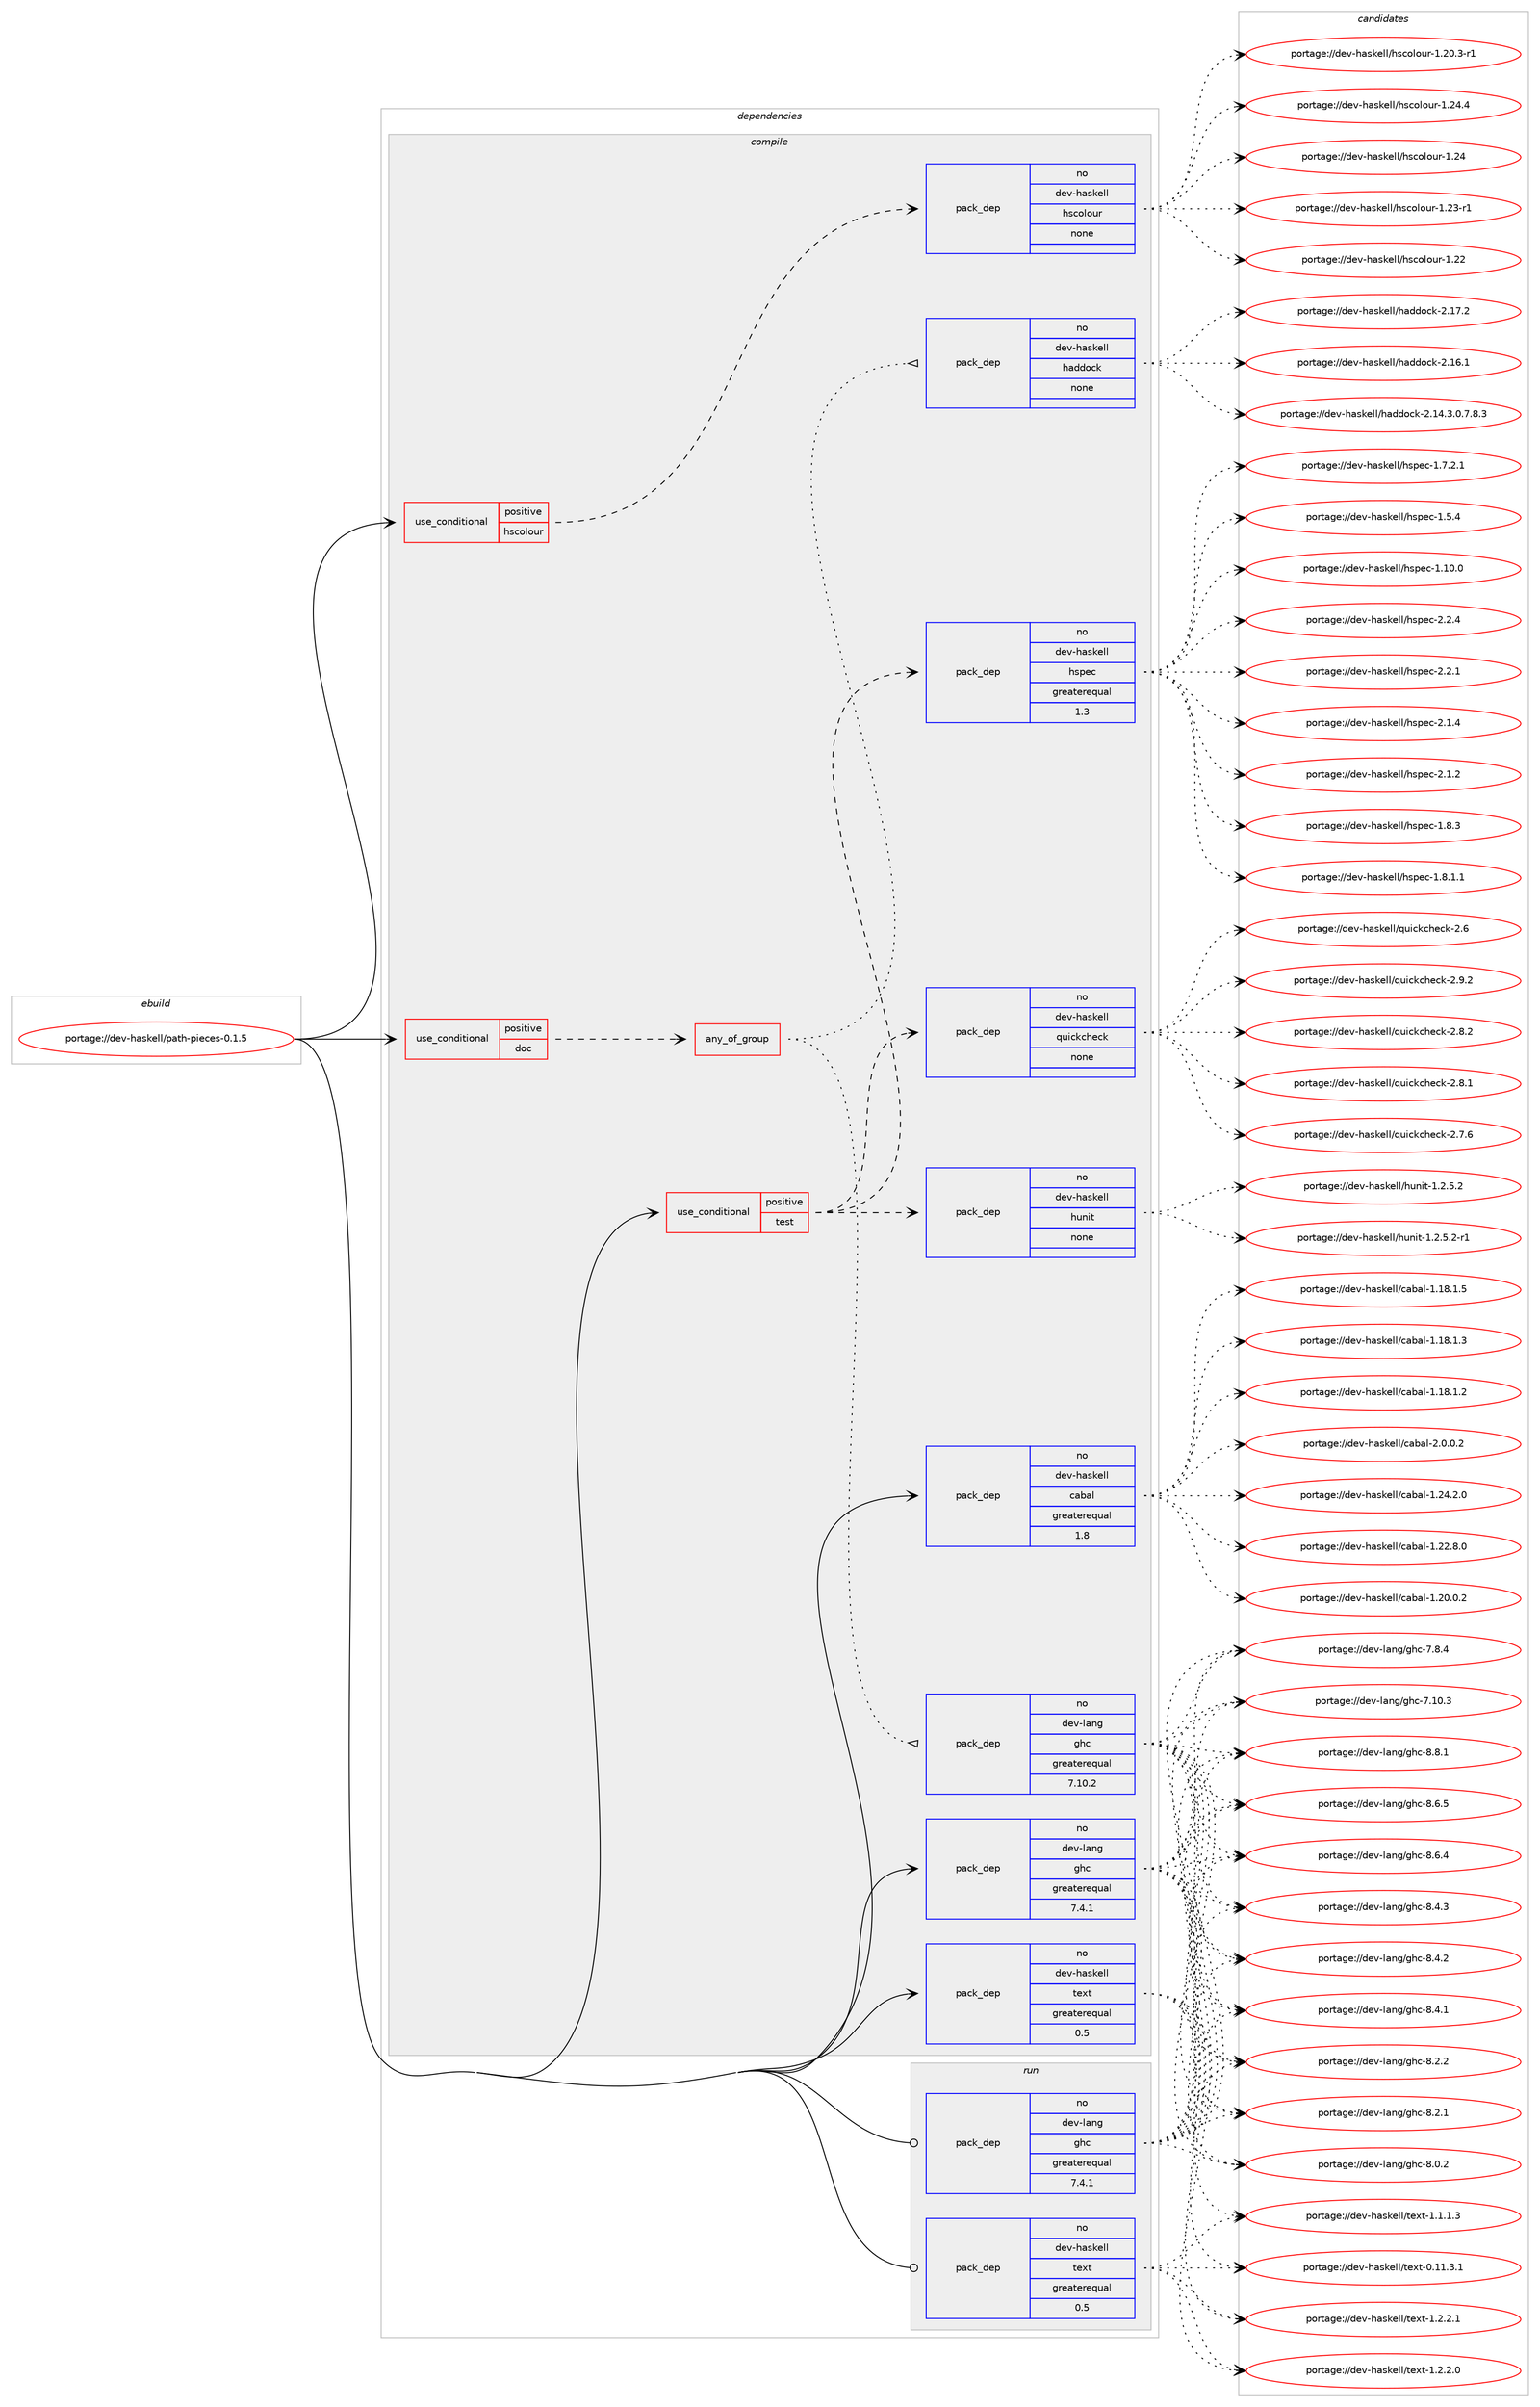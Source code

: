 digraph prolog {

# *************
# Graph options
# *************

newrank=true;
concentrate=true;
compound=true;
graph [rankdir=LR,fontname=Helvetica,fontsize=10,ranksep=1.5];#, ranksep=2.5, nodesep=0.2];
edge  [arrowhead=vee];
node  [fontname=Helvetica,fontsize=10];

# **********
# The ebuild
# **********

subgraph cluster_leftcol {
color=gray;
rank=same;
label=<<i>ebuild</i>>;
id [label="portage://dev-haskell/path-pieces-0.1.5", color=red, width=4, href="../dev-haskell/path-pieces-0.1.5.svg"];
}

# ****************
# The dependencies
# ****************

subgraph cluster_midcol {
color=gray;
label=<<i>dependencies</i>>;
subgraph cluster_compile {
fillcolor="#eeeeee";
style=filled;
label=<<i>compile</i>>;
subgraph cond132282 {
dependency549000 [label=<<TABLE BORDER="0" CELLBORDER="1" CELLSPACING="0" CELLPADDING="4"><TR><TD ROWSPAN="3" CELLPADDING="10">use_conditional</TD></TR><TR><TD>positive</TD></TR><TR><TD>doc</TD></TR></TABLE>>, shape=none, color=red];
subgraph any5935 {
dependency549001 [label=<<TABLE BORDER="0" CELLBORDER="1" CELLSPACING="0" CELLPADDING="4"><TR><TD CELLPADDING="10">any_of_group</TD></TR></TABLE>>, shape=none, color=red];subgraph pack410546 {
dependency549002 [label=<<TABLE BORDER="0" CELLBORDER="1" CELLSPACING="0" CELLPADDING="4" WIDTH="220"><TR><TD ROWSPAN="6" CELLPADDING="30">pack_dep</TD></TR><TR><TD WIDTH="110">no</TD></TR><TR><TD>dev-haskell</TD></TR><TR><TD>haddock</TD></TR><TR><TD>none</TD></TR><TR><TD></TD></TR></TABLE>>, shape=none, color=blue];
}
dependency549001:e -> dependency549002:w [weight=20,style="dotted",arrowhead="oinv"];
subgraph pack410547 {
dependency549003 [label=<<TABLE BORDER="0" CELLBORDER="1" CELLSPACING="0" CELLPADDING="4" WIDTH="220"><TR><TD ROWSPAN="6" CELLPADDING="30">pack_dep</TD></TR><TR><TD WIDTH="110">no</TD></TR><TR><TD>dev-lang</TD></TR><TR><TD>ghc</TD></TR><TR><TD>greaterequal</TD></TR><TR><TD>7.10.2</TD></TR></TABLE>>, shape=none, color=blue];
}
dependency549001:e -> dependency549003:w [weight=20,style="dotted",arrowhead="oinv"];
}
dependency549000:e -> dependency549001:w [weight=20,style="dashed",arrowhead="vee"];
}
id:e -> dependency549000:w [weight=20,style="solid",arrowhead="vee"];
subgraph cond132283 {
dependency549004 [label=<<TABLE BORDER="0" CELLBORDER="1" CELLSPACING="0" CELLPADDING="4"><TR><TD ROWSPAN="3" CELLPADDING="10">use_conditional</TD></TR><TR><TD>positive</TD></TR><TR><TD>hscolour</TD></TR></TABLE>>, shape=none, color=red];
subgraph pack410548 {
dependency549005 [label=<<TABLE BORDER="0" CELLBORDER="1" CELLSPACING="0" CELLPADDING="4" WIDTH="220"><TR><TD ROWSPAN="6" CELLPADDING="30">pack_dep</TD></TR><TR><TD WIDTH="110">no</TD></TR><TR><TD>dev-haskell</TD></TR><TR><TD>hscolour</TD></TR><TR><TD>none</TD></TR><TR><TD></TD></TR></TABLE>>, shape=none, color=blue];
}
dependency549004:e -> dependency549005:w [weight=20,style="dashed",arrowhead="vee"];
}
id:e -> dependency549004:w [weight=20,style="solid",arrowhead="vee"];
subgraph cond132284 {
dependency549006 [label=<<TABLE BORDER="0" CELLBORDER="1" CELLSPACING="0" CELLPADDING="4"><TR><TD ROWSPAN="3" CELLPADDING="10">use_conditional</TD></TR><TR><TD>positive</TD></TR><TR><TD>test</TD></TR></TABLE>>, shape=none, color=red];
subgraph pack410549 {
dependency549007 [label=<<TABLE BORDER="0" CELLBORDER="1" CELLSPACING="0" CELLPADDING="4" WIDTH="220"><TR><TD ROWSPAN="6" CELLPADDING="30">pack_dep</TD></TR><TR><TD WIDTH="110">no</TD></TR><TR><TD>dev-haskell</TD></TR><TR><TD>hspec</TD></TR><TR><TD>greaterequal</TD></TR><TR><TD>1.3</TD></TR></TABLE>>, shape=none, color=blue];
}
dependency549006:e -> dependency549007:w [weight=20,style="dashed",arrowhead="vee"];
subgraph pack410550 {
dependency549008 [label=<<TABLE BORDER="0" CELLBORDER="1" CELLSPACING="0" CELLPADDING="4" WIDTH="220"><TR><TD ROWSPAN="6" CELLPADDING="30">pack_dep</TD></TR><TR><TD WIDTH="110">no</TD></TR><TR><TD>dev-haskell</TD></TR><TR><TD>hunit</TD></TR><TR><TD>none</TD></TR><TR><TD></TD></TR></TABLE>>, shape=none, color=blue];
}
dependency549006:e -> dependency549008:w [weight=20,style="dashed",arrowhead="vee"];
subgraph pack410551 {
dependency549009 [label=<<TABLE BORDER="0" CELLBORDER="1" CELLSPACING="0" CELLPADDING="4" WIDTH="220"><TR><TD ROWSPAN="6" CELLPADDING="30">pack_dep</TD></TR><TR><TD WIDTH="110">no</TD></TR><TR><TD>dev-haskell</TD></TR><TR><TD>quickcheck</TD></TR><TR><TD>none</TD></TR><TR><TD></TD></TR></TABLE>>, shape=none, color=blue];
}
dependency549006:e -> dependency549009:w [weight=20,style="dashed",arrowhead="vee"];
}
id:e -> dependency549006:w [weight=20,style="solid",arrowhead="vee"];
subgraph pack410552 {
dependency549010 [label=<<TABLE BORDER="0" CELLBORDER="1" CELLSPACING="0" CELLPADDING="4" WIDTH="220"><TR><TD ROWSPAN="6" CELLPADDING="30">pack_dep</TD></TR><TR><TD WIDTH="110">no</TD></TR><TR><TD>dev-haskell</TD></TR><TR><TD>cabal</TD></TR><TR><TD>greaterequal</TD></TR><TR><TD>1.8</TD></TR></TABLE>>, shape=none, color=blue];
}
id:e -> dependency549010:w [weight=20,style="solid",arrowhead="vee"];
subgraph pack410553 {
dependency549011 [label=<<TABLE BORDER="0" CELLBORDER="1" CELLSPACING="0" CELLPADDING="4" WIDTH="220"><TR><TD ROWSPAN="6" CELLPADDING="30">pack_dep</TD></TR><TR><TD WIDTH="110">no</TD></TR><TR><TD>dev-haskell</TD></TR><TR><TD>text</TD></TR><TR><TD>greaterequal</TD></TR><TR><TD>0.5</TD></TR></TABLE>>, shape=none, color=blue];
}
id:e -> dependency549011:w [weight=20,style="solid",arrowhead="vee"];
subgraph pack410554 {
dependency549012 [label=<<TABLE BORDER="0" CELLBORDER="1" CELLSPACING="0" CELLPADDING="4" WIDTH="220"><TR><TD ROWSPAN="6" CELLPADDING="30">pack_dep</TD></TR><TR><TD WIDTH="110">no</TD></TR><TR><TD>dev-lang</TD></TR><TR><TD>ghc</TD></TR><TR><TD>greaterequal</TD></TR><TR><TD>7.4.1</TD></TR></TABLE>>, shape=none, color=blue];
}
id:e -> dependency549012:w [weight=20,style="solid",arrowhead="vee"];
}
subgraph cluster_compileandrun {
fillcolor="#eeeeee";
style=filled;
label=<<i>compile and run</i>>;
}
subgraph cluster_run {
fillcolor="#eeeeee";
style=filled;
label=<<i>run</i>>;
subgraph pack410555 {
dependency549013 [label=<<TABLE BORDER="0" CELLBORDER="1" CELLSPACING="0" CELLPADDING="4" WIDTH="220"><TR><TD ROWSPAN="6" CELLPADDING="30">pack_dep</TD></TR><TR><TD WIDTH="110">no</TD></TR><TR><TD>dev-haskell</TD></TR><TR><TD>text</TD></TR><TR><TD>greaterequal</TD></TR><TR><TD>0.5</TD></TR></TABLE>>, shape=none, color=blue];
}
id:e -> dependency549013:w [weight=20,style="solid",arrowhead="odot"];
subgraph pack410556 {
dependency549014 [label=<<TABLE BORDER="0" CELLBORDER="1" CELLSPACING="0" CELLPADDING="4" WIDTH="220"><TR><TD ROWSPAN="6" CELLPADDING="30">pack_dep</TD></TR><TR><TD WIDTH="110">no</TD></TR><TR><TD>dev-lang</TD></TR><TR><TD>ghc</TD></TR><TR><TD>greaterequal</TD></TR><TR><TD>7.4.1</TD></TR></TABLE>>, shape=none, color=blue];
}
id:e -> dependency549014:w [weight=20,style="solid",arrowhead="odot"];
}
}

# **************
# The candidates
# **************

subgraph cluster_choices {
rank=same;
color=gray;
label=<<i>candidates</i>>;

subgraph choice410546 {
color=black;
nodesep=1;
choice100101118451049711510710110810847104971001001119910745504649554650 [label="portage://dev-haskell/haddock-2.17.2", color=red, width=4,href="../dev-haskell/haddock-2.17.2.svg"];
choice100101118451049711510710110810847104971001001119910745504649544649 [label="portage://dev-haskell/haddock-2.16.1", color=red, width=4,href="../dev-haskell/haddock-2.16.1.svg"];
choice1001011184510497115107101108108471049710010011199107455046495246514648465546564651 [label="portage://dev-haskell/haddock-2.14.3.0.7.8.3", color=red, width=4,href="../dev-haskell/haddock-2.14.3.0.7.8.3.svg"];
dependency549002:e -> choice100101118451049711510710110810847104971001001119910745504649554650:w [style=dotted,weight="100"];
dependency549002:e -> choice100101118451049711510710110810847104971001001119910745504649544649:w [style=dotted,weight="100"];
dependency549002:e -> choice1001011184510497115107101108108471049710010011199107455046495246514648465546564651:w [style=dotted,weight="100"];
}
subgraph choice410547 {
color=black;
nodesep=1;
choice10010111845108971101034710310499455646564649 [label="portage://dev-lang/ghc-8.8.1", color=red, width=4,href="../dev-lang/ghc-8.8.1.svg"];
choice10010111845108971101034710310499455646544653 [label="portage://dev-lang/ghc-8.6.5", color=red, width=4,href="../dev-lang/ghc-8.6.5.svg"];
choice10010111845108971101034710310499455646544652 [label="portage://dev-lang/ghc-8.6.4", color=red, width=4,href="../dev-lang/ghc-8.6.4.svg"];
choice10010111845108971101034710310499455646524651 [label="portage://dev-lang/ghc-8.4.3", color=red, width=4,href="../dev-lang/ghc-8.4.3.svg"];
choice10010111845108971101034710310499455646524650 [label="portage://dev-lang/ghc-8.4.2", color=red, width=4,href="../dev-lang/ghc-8.4.2.svg"];
choice10010111845108971101034710310499455646524649 [label="portage://dev-lang/ghc-8.4.1", color=red, width=4,href="../dev-lang/ghc-8.4.1.svg"];
choice10010111845108971101034710310499455646504650 [label="portage://dev-lang/ghc-8.2.2", color=red, width=4,href="../dev-lang/ghc-8.2.2.svg"];
choice10010111845108971101034710310499455646504649 [label="portage://dev-lang/ghc-8.2.1", color=red, width=4,href="../dev-lang/ghc-8.2.1.svg"];
choice10010111845108971101034710310499455646484650 [label="portage://dev-lang/ghc-8.0.2", color=red, width=4,href="../dev-lang/ghc-8.0.2.svg"];
choice10010111845108971101034710310499455546564652 [label="portage://dev-lang/ghc-7.8.4", color=red, width=4,href="../dev-lang/ghc-7.8.4.svg"];
choice1001011184510897110103471031049945554649484651 [label="portage://dev-lang/ghc-7.10.3", color=red, width=4,href="../dev-lang/ghc-7.10.3.svg"];
dependency549003:e -> choice10010111845108971101034710310499455646564649:w [style=dotted,weight="100"];
dependency549003:e -> choice10010111845108971101034710310499455646544653:w [style=dotted,weight="100"];
dependency549003:e -> choice10010111845108971101034710310499455646544652:w [style=dotted,weight="100"];
dependency549003:e -> choice10010111845108971101034710310499455646524651:w [style=dotted,weight="100"];
dependency549003:e -> choice10010111845108971101034710310499455646524650:w [style=dotted,weight="100"];
dependency549003:e -> choice10010111845108971101034710310499455646524649:w [style=dotted,weight="100"];
dependency549003:e -> choice10010111845108971101034710310499455646504650:w [style=dotted,weight="100"];
dependency549003:e -> choice10010111845108971101034710310499455646504649:w [style=dotted,weight="100"];
dependency549003:e -> choice10010111845108971101034710310499455646484650:w [style=dotted,weight="100"];
dependency549003:e -> choice10010111845108971101034710310499455546564652:w [style=dotted,weight="100"];
dependency549003:e -> choice1001011184510897110103471031049945554649484651:w [style=dotted,weight="100"];
}
subgraph choice410548 {
color=black;
nodesep=1;
choice1001011184510497115107101108108471041159911110811111711445494650524652 [label="portage://dev-haskell/hscolour-1.24.4", color=red, width=4,href="../dev-haskell/hscolour-1.24.4.svg"];
choice100101118451049711510710110810847104115991111081111171144549465052 [label="portage://dev-haskell/hscolour-1.24", color=red, width=4,href="../dev-haskell/hscolour-1.24.svg"];
choice1001011184510497115107101108108471041159911110811111711445494650514511449 [label="portage://dev-haskell/hscolour-1.23-r1", color=red, width=4,href="../dev-haskell/hscolour-1.23-r1.svg"];
choice100101118451049711510710110810847104115991111081111171144549465050 [label="portage://dev-haskell/hscolour-1.22", color=red, width=4,href="../dev-haskell/hscolour-1.22.svg"];
choice10010111845104971151071011081084710411599111108111117114454946504846514511449 [label="portage://dev-haskell/hscolour-1.20.3-r1", color=red, width=4,href="../dev-haskell/hscolour-1.20.3-r1.svg"];
dependency549005:e -> choice1001011184510497115107101108108471041159911110811111711445494650524652:w [style=dotted,weight="100"];
dependency549005:e -> choice100101118451049711510710110810847104115991111081111171144549465052:w [style=dotted,weight="100"];
dependency549005:e -> choice1001011184510497115107101108108471041159911110811111711445494650514511449:w [style=dotted,weight="100"];
dependency549005:e -> choice100101118451049711510710110810847104115991111081111171144549465050:w [style=dotted,weight="100"];
dependency549005:e -> choice10010111845104971151071011081084710411599111108111117114454946504846514511449:w [style=dotted,weight="100"];
}
subgraph choice410549 {
color=black;
nodesep=1;
choice10010111845104971151071011081084710411511210199455046504652 [label="portage://dev-haskell/hspec-2.2.4", color=red, width=4,href="../dev-haskell/hspec-2.2.4.svg"];
choice10010111845104971151071011081084710411511210199455046504649 [label="portage://dev-haskell/hspec-2.2.1", color=red, width=4,href="../dev-haskell/hspec-2.2.1.svg"];
choice10010111845104971151071011081084710411511210199455046494652 [label="portage://dev-haskell/hspec-2.1.4", color=red, width=4,href="../dev-haskell/hspec-2.1.4.svg"];
choice10010111845104971151071011081084710411511210199455046494650 [label="portage://dev-haskell/hspec-2.1.2", color=red, width=4,href="../dev-haskell/hspec-2.1.2.svg"];
choice10010111845104971151071011081084710411511210199454946564651 [label="portage://dev-haskell/hspec-1.8.3", color=red, width=4,href="../dev-haskell/hspec-1.8.3.svg"];
choice100101118451049711510710110810847104115112101994549465646494649 [label="portage://dev-haskell/hspec-1.8.1.1", color=red, width=4,href="../dev-haskell/hspec-1.8.1.1.svg"];
choice100101118451049711510710110810847104115112101994549465546504649 [label="portage://dev-haskell/hspec-1.7.2.1", color=red, width=4,href="../dev-haskell/hspec-1.7.2.1.svg"];
choice10010111845104971151071011081084710411511210199454946534652 [label="portage://dev-haskell/hspec-1.5.4", color=red, width=4,href="../dev-haskell/hspec-1.5.4.svg"];
choice1001011184510497115107101108108471041151121019945494649484648 [label="portage://dev-haskell/hspec-1.10.0", color=red, width=4,href="../dev-haskell/hspec-1.10.0.svg"];
dependency549007:e -> choice10010111845104971151071011081084710411511210199455046504652:w [style=dotted,weight="100"];
dependency549007:e -> choice10010111845104971151071011081084710411511210199455046504649:w [style=dotted,weight="100"];
dependency549007:e -> choice10010111845104971151071011081084710411511210199455046494652:w [style=dotted,weight="100"];
dependency549007:e -> choice10010111845104971151071011081084710411511210199455046494650:w [style=dotted,weight="100"];
dependency549007:e -> choice10010111845104971151071011081084710411511210199454946564651:w [style=dotted,weight="100"];
dependency549007:e -> choice100101118451049711510710110810847104115112101994549465646494649:w [style=dotted,weight="100"];
dependency549007:e -> choice100101118451049711510710110810847104115112101994549465546504649:w [style=dotted,weight="100"];
dependency549007:e -> choice10010111845104971151071011081084710411511210199454946534652:w [style=dotted,weight="100"];
dependency549007:e -> choice1001011184510497115107101108108471041151121019945494649484648:w [style=dotted,weight="100"];
}
subgraph choice410550 {
color=black;
nodesep=1;
choice10010111845104971151071011081084710411711010511645494650465346504511449 [label="portage://dev-haskell/hunit-1.2.5.2-r1", color=red, width=4,href="../dev-haskell/hunit-1.2.5.2-r1.svg"];
choice1001011184510497115107101108108471041171101051164549465046534650 [label="portage://dev-haskell/hunit-1.2.5.2", color=red, width=4,href="../dev-haskell/hunit-1.2.5.2.svg"];
dependency549008:e -> choice10010111845104971151071011081084710411711010511645494650465346504511449:w [style=dotted,weight="100"];
dependency549008:e -> choice1001011184510497115107101108108471041171101051164549465046534650:w [style=dotted,weight="100"];
}
subgraph choice410551 {
color=black;
nodesep=1;
choice100101118451049711510710110810847113117105991079910410199107455046574650 [label="portage://dev-haskell/quickcheck-2.9.2", color=red, width=4,href="../dev-haskell/quickcheck-2.9.2.svg"];
choice100101118451049711510710110810847113117105991079910410199107455046564650 [label="portage://dev-haskell/quickcheck-2.8.2", color=red, width=4,href="../dev-haskell/quickcheck-2.8.2.svg"];
choice100101118451049711510710110810847113117105991079910410199107455046564649 [label="portage://dev-haskell/quickcheck-2.8.1", color=red, width=4,href="../dev-haskell/quickcheck-2.8.1.svg"];
choice100101118451049711510710110810847113117105991079910410199107455046554654 [label="portage://dev-haskell/quickcheck-2.7.6", color=red, width=4,href="../dev-haskell/quickcheck-2.7.6.svg"];
choice10010111845104971151071011081084711311710599107991041019910745504654 [label="portage://dev-haskell/quickcheck-2.6", color=red, width=4,href="../dev-haskell/quickcheck-2.6.svg"];
dependency549009:e -> choice100101118451049711510710110810847113117105991079910410199107455046574650:w [style=dotted,weight="100"];
dependency549009:e -> choice100101118451049711510710110810847113117105991079910410199107455046564650:w [style=dotted,weight="100"];
dependency549009:e -> choice100101118451049711510710110810847113117105991079910410199107455046564649:w [style=dotted,weight="100"];
dependency549009:e -> choice100101118451049711510710110810847113117105991079910410199107455046554654:w [style=dotted,weight="100"];
dependency549009:e -> choice10010111845104971151071011081084711311710599107991041019910745504654:w [style=dotted,weight="100"];
}
subgraph choice410552 {
color=black;
nodesep=1;
choice100101118451049711510710110810847999798971084550464846484650 [label="portage://dev-haskell/cabal-2.0.0.2", color=red, width=4,href="../dev-haskell/cabal-2.0.0.2.svg"];
choice10010111845104971151071011081084799979897108454946505246504648 [label="portage://dev-haskell/cabal-1.24.2.0", color=red, width=4,href="../dev-haskell/cabal-1.24.2.0.svg"];
choice10010111845104971151071011081084799979897108454946505046564648 [label="portage://dev-haskell/cabal-1.22.8.0", color=red, width=4,href="../dev-haskell/cabal-1.22.8.0.svg"];
choice10010111845104971151071011081084799979897108454946504846484650 [label="portage://dev-haskell/cabal-1.20.0.2", color=red, width=4,href="../dev-haskell/cabal-1.20.0.2.svg"];
choice10010111845104971151071011081084799979897108454946495646494653 [label="portage://dev-haskell/cabal-1.18.1.5", color=red, width=4,href="../dev-haskell/cabal-1.18.1.5.svg"];
choice10010111845104971151071011081084799979897108454946495646494651 [label="portage://dev-haskell/cabal-1.18.1.3", color=red, width=4,href="../dev-haskell/cabal-1.18.1.3.svg"];
choice10010111845104971151071011081084799979897108454946495646494650 [label="portage://dev-haskell/cabal-1.18.1.2", color=red, width=4,href="../dev-haskell/cabal-1.18.1.2.svg"];
dependency549010:e -> choice100101118451049711510710110810847999798971084550464846484650:w [style=dotted,weight="100"];
dependency549010:e -> choice10010111845104971151071011081084799979897108454946505246504648:w [style=dotted,weight="100"];
dependency549010:e -> choice10010111845104971151071011081084799979897108454946505046564648:w [style=dotted,weight="100"];
dependency549010:e -> choice10010111845104971151071011081084799979897108454946504846484650:w [style=dotted,weight="100"];
dependency549010:e -> choice10010111845104971151071011081084799979897108454946495646494653:w [style=dotted,weight="100"];
dependency549010:e -> choice10010111845104971151071011081084799979897108454946495646494651:w [style=dotted,weight="100"];
dependency549010:e -> choice10010111845104971151071011081084799979897108454946495646494650:w [style=dotted,weight="100"];
}
subgraph choice410553 {
color=black;
nodesep=1;
choice1001011184510497115107101108108471161011201164549465046504649 [label="portage://dev-haskell/text-1.2.2.1", color=red, width=4,href="../dev-haskell/text-1.2.2.1.svg"];
choice1001011184510497115107101108108471161011201164549465046504648 [label="portage://dev-haskell/text-1.2.2.0", color=red, width=4,href="../dev-haskell/text-1.2.2.0.svg"];
choice1001011184510497115107101108108471161011201164549464946494651 [label="portage://dev-haskell/text-1.1.1.3", color=red, width=4,href="../dev-haskell/text-1.1.1.3.svg"];
choice100101118451049711510710110810847116101120116454846494946514649 [label="portage://dev-haskell/text-0.11.3.1", color=red, width=4,href="../dev-haskell/text-0.11.3.1.svg"];
dependency549011:e -> choice1001011184510497115107101108108471161011201164549465046504649:w [style=dotted,weight="100"];
dependency549011:e -> choice1001011184510497115107101108108471161011201164549465046504648:w [style=dotted,weight="100"];
dependency549011:e -> choice1001011184510497115107101108108471161011201164549464946494651:w [style=dotted,weight="100"];
dependency549011:e -> choice100101118451049711510710110810847116101120116454846494946514649:w [style=dotted,weight="100"];
}
subgraph choice410554 {
color=black;
nodesep=1;
choice10010111845108971101034710310499455646564649 [label="portage://dev-lang/ghc-8.8.1", color=red, width=4,href="../dev-lang/ghc-8.8.1.svg"];
choice10010111845108971101034710310499455646544653 [label="portage://dev-lang/ghc-8.6.5", color=red, width=4,href="../dev-lang/ghc-8.6.5.svg"];
choice10010111845108971101034710310499455646544652 [label="portage://dev-lang/ghc-8.6.4", color=red, width=4,href="../dev-lang/ghc-8.6.4.svg"];
choice10010111845108971101034710310499455646524651 [label="portage://dev-lang/ghc-8.4.3", color=red, width=4,href="../dev-lang/ghc-8.4.3.svg"];
choice10010111845108971101034710310499455646524650 [label="portage://dev-lang/ghc-8.4.2", color=red, width=4,href="../dev-lang/ghc-8.4.2.svg"];
choice10010111845108971101034710310499455646524649 [label="portage://dev-lang/ghc-8.4.1", color=red, width=4,href="../dev-lang/ghc-8.4.1.svg"];
choice10010111845108971101034710310499455646504650 [label="portage://dev-lang/ghc-8.2.2", color=red, width=4,href="../dev-lang/ghc-8.2.2.svg"];
choice10010111845108971101034710310499455646504649 [label="portage://dev-lang/ghc-8.2.1", color=red, width=4,href="../dev-lang/ghc-8.2.1.svg"];
choice10010111845108971101034710310499455646484650 [label="portage://dev-lang/ghc-8.0.2", color=red, width=4,href="../dev-lang/ghc-8.0.2.svg"];
choice10010111845108971101034710310499455546564652 [label="portage://dev-lang/ghc-7.8.4", color=red, width=4,href="../dev-lang/ghc-7.8.4.svg"];
choice1001011184510897110103471031049945554649484651 [label="portage://dev-lang/ghc-7.10.3", color=red, width=4,href="../dev-lang/ghc-7.10.3.svg"];
dependency549012:e -> choice10010111845108971101034710310499455646564649:w [style=dotted,weight="100"];
dependency549012:e -> choice10010111845108971101034710310499455646544653:w [style=dotted,weight="100"];
dependency549012:e -> choice10010111845108971101034710310499455646544652:w [style=dotted,weight="100"];
dependency549012:e -> choice10010111845108971101034710310499455646524651:w [style=dotted,weight="100"];
dependency549012:e -> choice10010111845108971101034710310499455646524650:w [style=dotted,weight="100"];
dependency549012:e -> choice10010111845108971101034710310499455646524649:w [style=dotted,weight="100"];
dependency549012:e -> choice10010111845108971101034710310499455646504650:w [style=dotted,weight="100"];
dependency549012:e -> choice10010111845108971101034710310499455646504649:w [style=dotted,weight="100"];
dependency549012:e -> choice10010111845108971101034710310499455646484650:w [style=dotted,weight="100"];
dependency549012:e -> choice10010111845108971101034710310499455546564652:w [style=dotted,weight="100"];
dependency549012:e -> choice1001011184510897110103471031049945554649484651:w [style=dotted,weight="100"];
}
subgraph choice410555 {
color=black;
nodesep=1;
choice1001011184510497115107101108108471161011201164549465046504649 [label="portage://dev-haskell/text-1.2.2.1", color=red, width=4,href="../dev-haskell/text-1.2.2.1.svg"];
choice1001011184510497115107101108108471161011201164549465046504648 [label="portage://dev-haskell/text-1.2.2.0", color=red, width=4,href="../dev-haskell/text-1.2.2.0.svg"];
choice1001011184510497115107101108108471161011201164549464946494651 [label="portage://dev-haskell/text-1.1.1.3", color=red, width=4,href="../dev-haskell/text-1.1.1.3.svg"];
choice100101118451049711510710110810847116101120116454846494946514649 [label="portage://dev-haskell/text-0.11.3.1", color=red, width=4,href="../dev-haskell/text-0.11.3.1.svg"];
dependency549013:e -> choice1001011184510497115107101108108471161011201164549465046504649:w [style=dotted,weight="100"];
dependency549013:e -> choice1001011184510497115107101108108471161011201164549465046504648:w [style=dotted,weight="100"];
dependency549013:e -> choice1001011184510497115107101108108471161011201164549464946494651:w [style=dotted,weight="100"];
dependency549013:e -> choice100101118451049711510710110810847116101120116454846494946514649:w [style=dotted,weight="100"];
}
subgraph choice410556 {
color=black;
nodesep=1;
choice10010111845108971101034710310499455646564649 [label="portage://dev-lang/ghc-8.8.1", color=red, width=4,href="../dev-lang/ghc-8.8.1.svg"];
choice10010111845108971101034710310499455646544653 [label="portage://dev-lang/ghc-8.6.5", color=red, width=4,href="../dev-lang/ghc-8.6.5.svg"];
choice10010111845108971101034710310499455646544652 [label="portage://dev-lang/ghc-8.6.4", color=red, width=4,href="../dev-lang/ghc-8.6.4.svg"];
choice10010111845108971101034710310499455646524651 [label="portage://dev-lang/ghc-8.4.3", color=red, width=4,href="../dev-lang/ghc-8.4.3.svg"];
choice10010111845108971101034710310499455646524650 [label="portage://dev-lang/ghc-8.4.2", color=red, width=4,href="../dev-lang/ghc-8.4.2.svg"];
choice10010111845108971101034710310499455646524649 [label="portage://dev-lang/ghc-8.4.1", color=red, width=4,href="../dev-lang/ghc-8.4.1.svg"];
choice10010111845108971101034710310499455646504650 [label="portage://dev-lang/ghc-8.2.2", color=red, width=4,href="../dev-lang/ghc-8.2.2.svg"];
choice10010111845108971101034710310499455646504649 [label="portage://dev-lang/ghc-8.2.1", color=red, width=4,href="../dev-lang/ghc-8.2.1.svg"];
choice10010111845108971101034710310499455646484650 [label="portage://dev-lang/ghc-8.0.2", color=red, width=4,href="../dev-lang/ghc-8.0.2.svg"];
choice10010111845108971101034710310499455546564652 [label="portage://dev-lang/ghc-7.8.4", color=red, width=4,href="../dev-lang/ghc-7.8.4.svg"];
choice1001011184510897110103471031049945554649484651 [label="portage://dev-lang/ghc-7.10.3", color=red, width=4,href="../dev-lang/ghc-7.10.3.svg"];
dependency549014:e -> choice10010111845108971101034710310499455646564649:w [style=dotted,weight="100"];
dependency549014:e -> choice10010111845108971101034710310499455646544653:w [style=dotted,weight="100"];
dependency549014:e -> choice10010111845108971101034710310499455646544652:w [style=dotted,weight="100"];
dependency549014:e -> choice10010111845108971101034710310499455646524651:w [style=dotted,weight="100"];
dependency549014:e -> choice10010111845108971101034710310499455646524650:w [style=dotted,weight="100"];
dependency549014:e -> choice10010111845108971101034710310499455646524649:w [style=dotted,weight="100"];
dependency549014:e -> choice10010111845108971101034710310499455646504650:w [style=dotted,weight="100"];
dependency549014:e -> choice10010111845108971101034710310499455646504649:w [style=dotted,weight="100"];
dependency549014:e -> choice10010111845108971101034710310499455646484650:w [style=dotted,weight="100"];
dependency549014:e -> choice10010111845108971101034710310499455546564652:w [style=dotted,weight="100"];
dependency549014:e -> choice1001011184510897110103471031049945554649484651:w [style=dotted,weight="100"];
}
}

}
